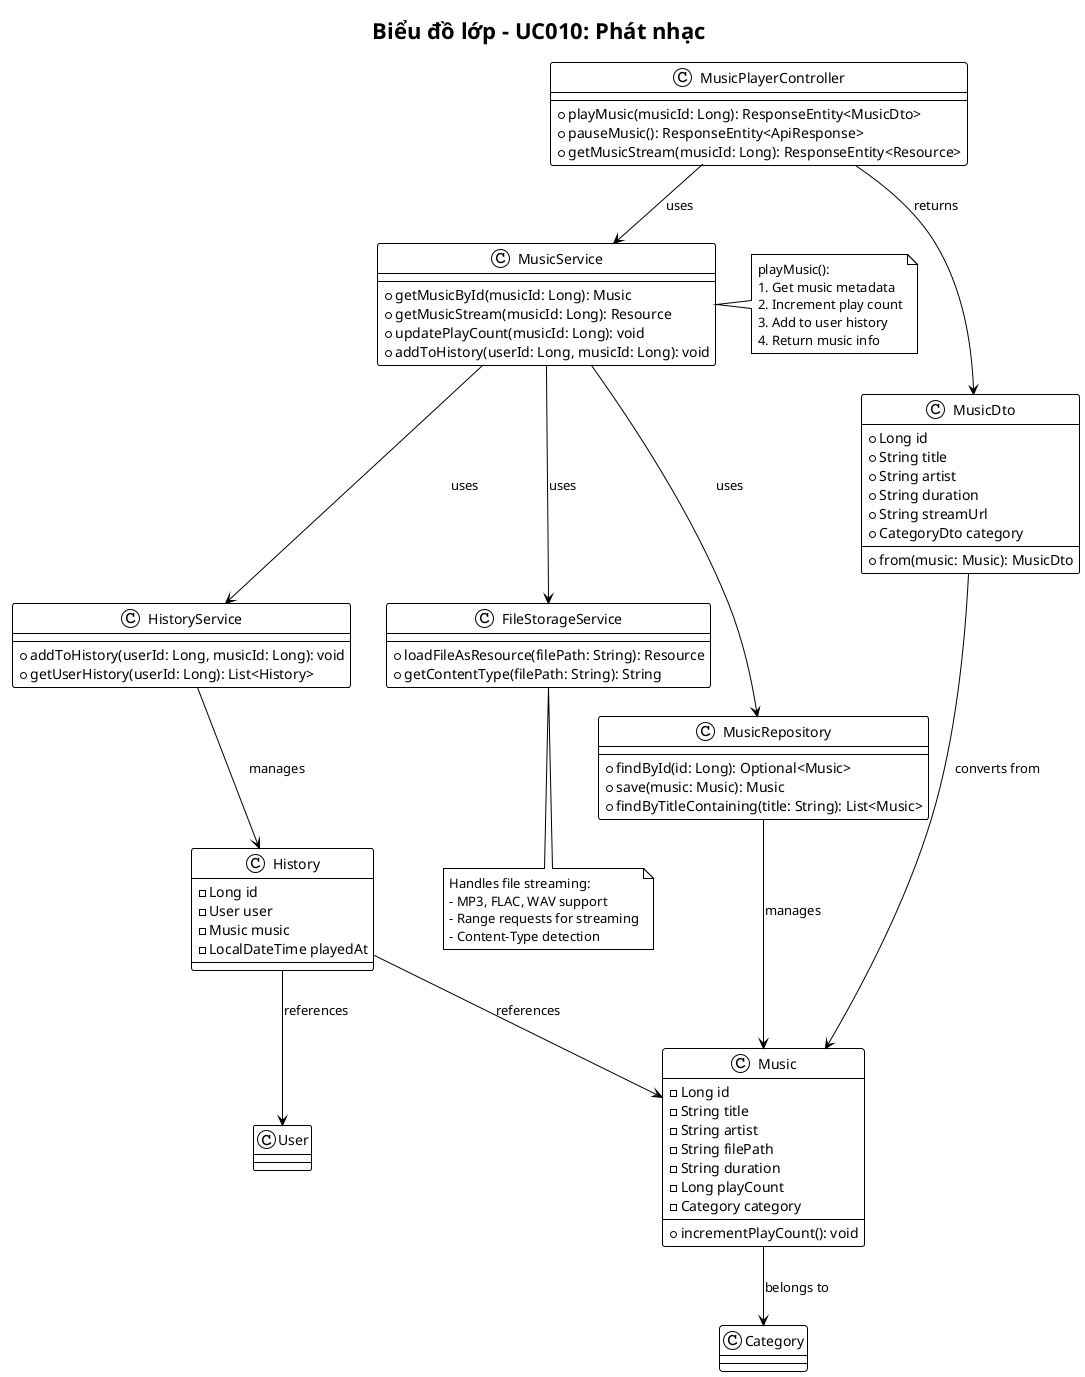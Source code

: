 @startuml UC010-Class-Diagram-Phat-Nhac
!theme plain

title Biểu đồ lớp - UC010: Phát nhạc

class MusicPlayerController {
    + playMusic(musicId: Long): ResponseEntity<MusicDto>
    + pauseMusic(): ResponseEntity<ApiResponse>
    + getMusicStream(musicId: Long): ResponseEntity<Resource>
}

class MusicService {
    + getMusicById(musicId: Long): Music
    + getMusicStream(musicId: Long): Resource
    + updatePlayCount(musicId: Long): void
    + addToHistory(userId: Long, musicId: Long): void
}

class Music {
    - Long id
    - String title
    - String artist
    - String filePath
    - String duration
    - Long playCount
    - Category category
    + incrementPlayCount(): void
}

class MusicRepository {
    + findById(id: Long): Optional<Music>
    + save(music: Music): Music
    + findByTitleContaining(title: String): List<Music>
}

class HistoryService {
    + addToHistory(userId: Long, musicId: Long): void
    + getUserHistory(userId: Long): List<History>
}

class History {
    - Long id
    - User user
    - Music music
    - LocalDateTime playedAt
}

class FileStorageService {
    + loadFileAsResource(filePath: String): Resource
    + getContentType(filePath: String): String
}

class MusicDto {
    + Long id
    + String title
    + String artist
    + String duration
    + String streamUrl
    + CategoryDto category
    + from(music: Music): MusicDto
}

' Relationships
MusicPlayerController --> MusicService : uses
MusicService --> MusicRepository : uses
MusicService --> HistoryService : uses
MusicService --> FileStorageService : uses
MusicRepository --> Music : manages
HistoryService --> History : manages
MusicPlayerController --> MusicDto : returns
MusicDto --> Music : "converts from"
Music --> Category : belongs to
History --> User : references
History --> Music : references

note right of MusicService
  playMusic():
  1. Get music metadata
  2. Increment play count
  3. Add to user history
  4. Return music info
end note

note bottom of FileStorageService
  Handles file streaming:
  - MP3, FLAC, WAV support
  - Range requests for streaming
  - Content-Type detection
end note

@enduml
